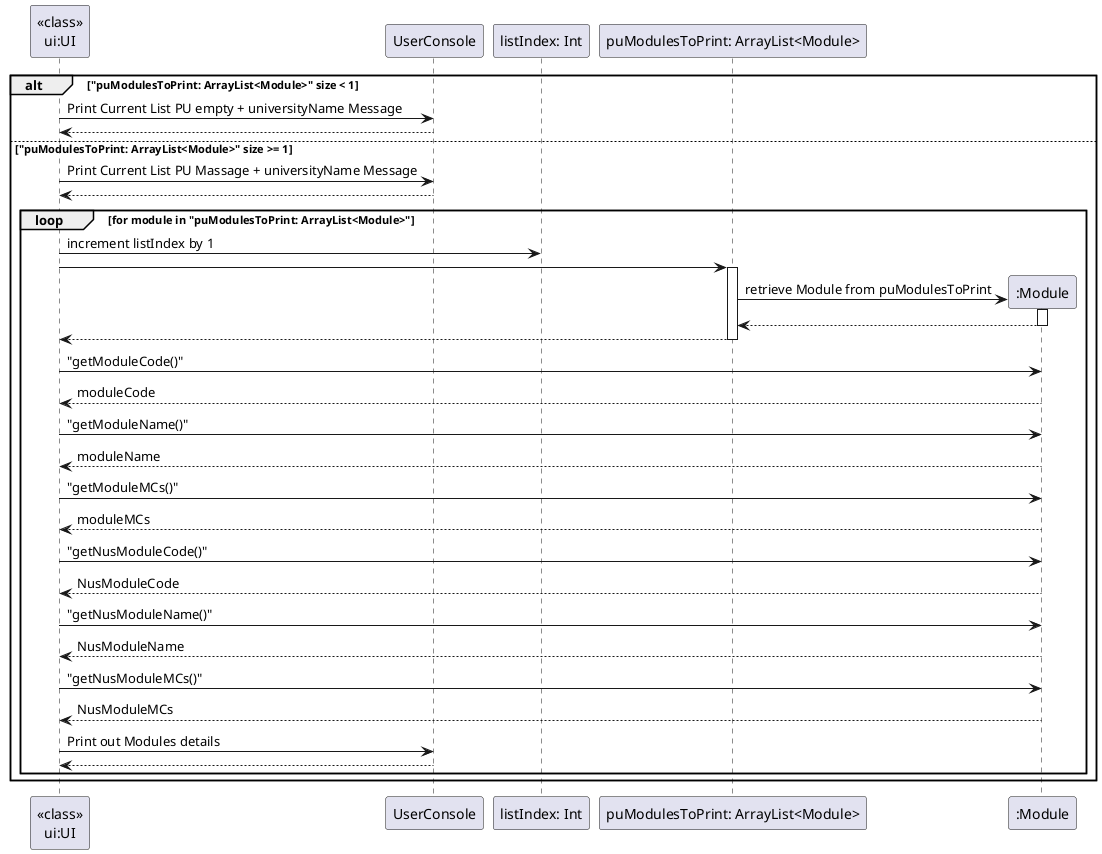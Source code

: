 @startuml
 alt "puModulesToPrint: ArrayList<Module>" size < 1
         "<<class>>\nui:UI" -> UserConsole: Print Current List PU empty + universityName Message
         "<<class>>\nui:UI" <-- UserConsole
     else "puModulesToPrint: ArrayList<Module>" size >= 1
         "<<class>>\nui:UI" -> UserConsole: Print Current List PU Massage + universityName Message
         "<<class>>\nui:UI" <-- UserConsole
         loop for module in "puModulesToPrint: ArrayList<Module>"
            "<<class>>\nui:UI" -> "listIndex: Int": increment listIndex by 1
            "<<class>>\nui:UI" -> "puModulesToPrint: ArrayList<Module>"
             activate "puModulesToPrint: ArrayList<Module>"
             create ":Module"
             "puModulesToPrint: ArrayList<Module>" -> ":Module": retrieve Module from puModulesToPrint
             activate ":Module"
             "puModulesToPrint: ArrayList<Module>" <-- ":Module"
             deactivate ":Module"
             "<<class>>\nui:UI" <-- "puModulesToPrint: ArrayList<Module>"
             deactivate "puModulesToPrint: ArrayList<Module>"

            "<<class>>\nui:UI" -> ":Module" : "getModuleCode()"
            "<<class>>\nui:UI" <-- ":Module" : moduleCode


            "<<class>>\nui:UI" -> ":Module" : "getModuleName()"
            "<<class>>\nui:UI" <-- ":Module" : moduleName

            "<<class>>\nui:UI" -> ":Module" : "getModuleMCs()"
            "<<class>>\nui:UI" <-- ":Module" : moduleMCs

            "<<class>>\nui:UI" -> ":Module" : "getNusModuleCode()"
            "<<class>>\nui:UI" <-- ":Module" : NusModuleCode

            "<<class>>\nui:UI" -> ":Module" : "getNusModuleName()"
            "<<class>>\nui:UI" <-- ":Module" : NusModuleName

            "<<class>>\nui:UI" -> ":Module" : "getNusModuleMCs()"
            "<<class>>\nui:UI" <-- ":Module" : NusModuleMCs

            "<<class>>\nui:UI" -> UserConsole : Print out Modules details
            "<<class>>\nui:UI" <-- UserConsole
        end
     end
@enduml